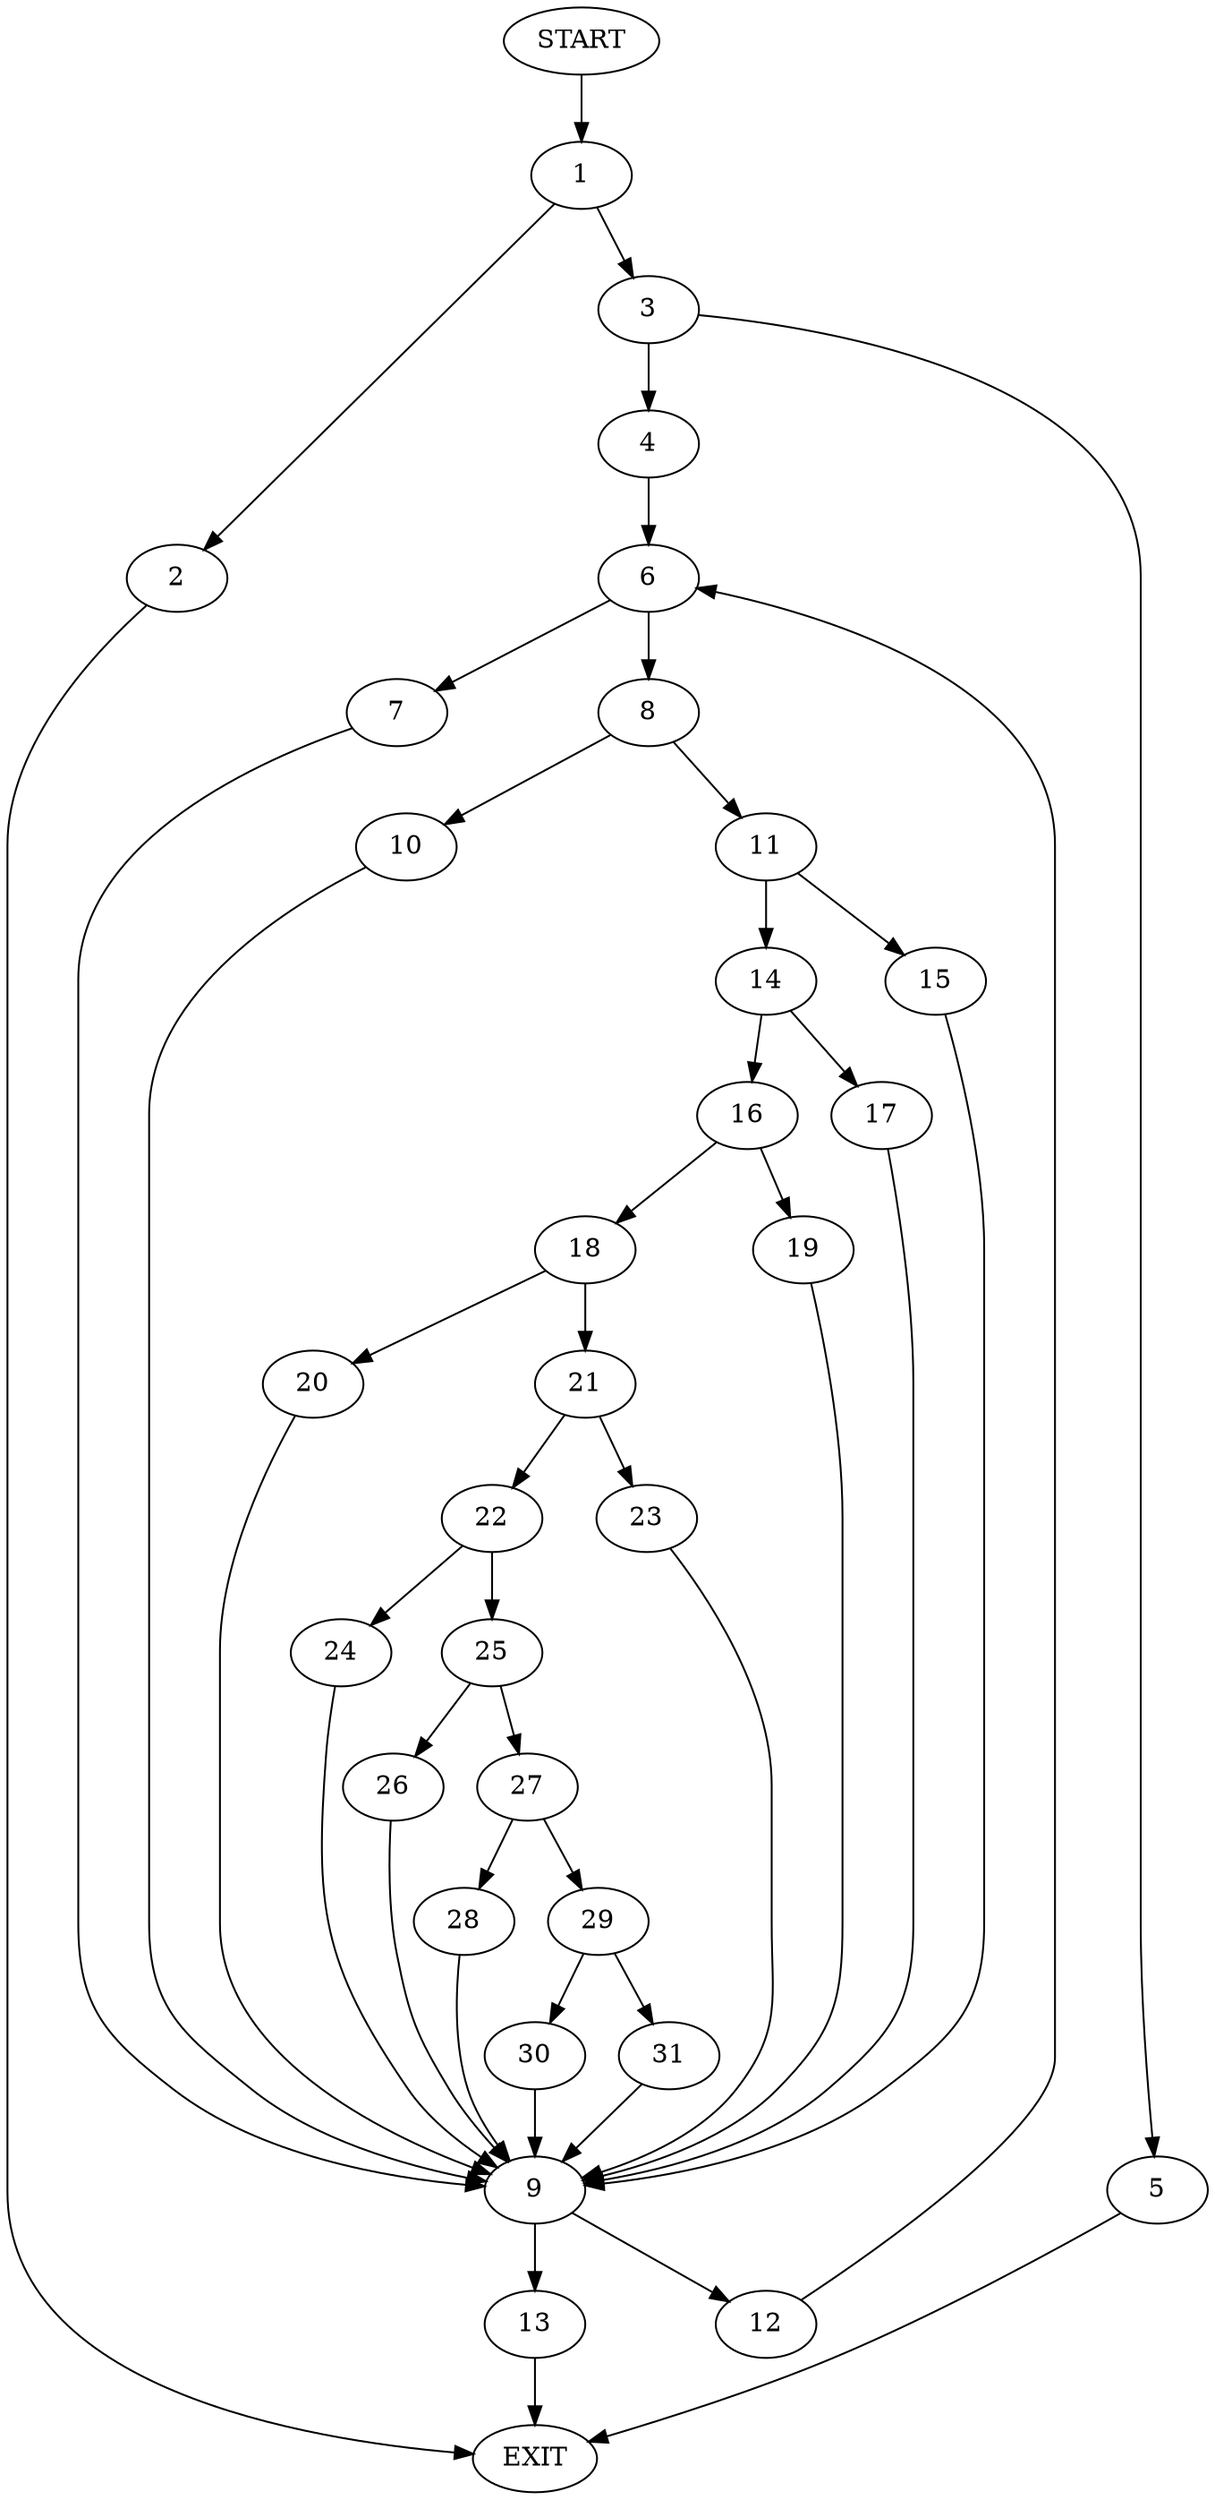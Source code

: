 digraph {
0 [label="START"]
32 [label="EXIT"]
0 -> 1
1 -> 2
1 -> 3
3 -> 4
3 -> 5
2 -> 32
5 -> 32
4 -> 6
6 -> 7
6 -> 8
7 -> 9
8 -> 10
8 -> 11
9 -> 12
9 -> 13
11 -> 14
11 -> 15
10 -> 9
15 -> 9
14 -> 16
14 -> 17
17 -> 9
16 -> 18
16 -> 19
19 -> 9
18 -> 20
18 -> 21
21 -> 22
21 -> 23
20 -> 9
23 -> 9
22 -> 24
22 -> 25
25 -> 26
25 -> 27
24 -> 9
26 -> 9
27 -> 28
27 -> 29
28 -> 9
29 -> 30
29 -> 31
31 -> 9
30 -> 9
12 -> 6
13 -> 32
}

